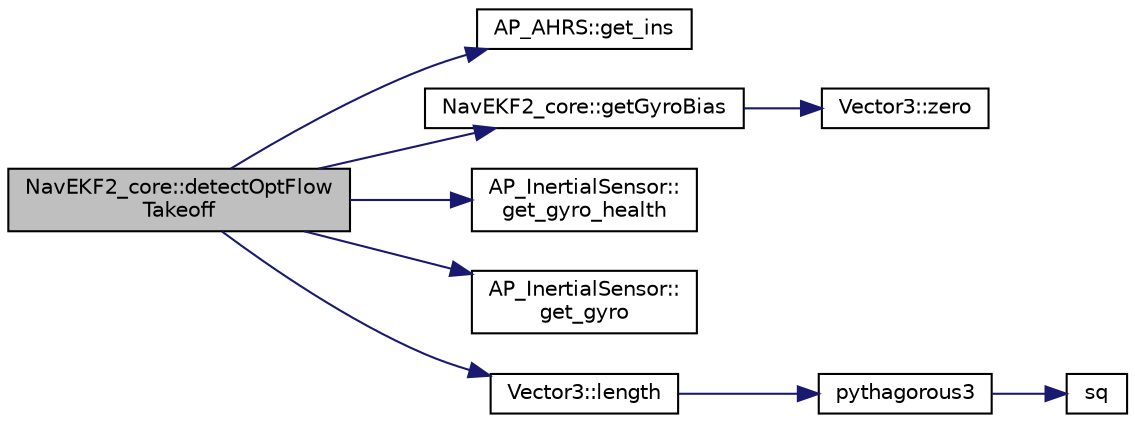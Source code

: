 digraph "NavEKF2_core::detectOptFlowTakeoff"
{
 // INTERACTIVE_SVG=YES
  edge [fontname="Helvetica",fontsize="10",labelfontname="Helvetica",labelfontsize="10"];
  node [fontname="Helvetica",fontsize="10",shape=record];
  rankdir="LR";
  Node1 [label="NavEKF2_core::detectOptFlow\lTakeoff",height=0.2,width=0.4,color="black", fillcolor="grey75", style="filled", fontcolor="black"];
  Node1 -> Node2 [color="midnightblue",fontsize="10",style="solid",fontname="Helvetica"];
  Node2 [label="AP_AHRS::get_ins",height=0.2,width=0.4,color="black", fillcolor="white", style="filled",URL="$classAP__AHRS.html#a14398c5d2ae68bbe1c67482a91909ad9"];
  Node1 -> Node3 [color="midnightblue",fontsize="10",style="solid",fontname="Helvetica"];
  Node3 [label="NavEKF2_core::getGyroBias",height=0.2,width=0.4,color="black", fillcolor="white", style="filled",URL="$classNavEKF2__core.html#aa7c5a7c26d96ea7f9a6ad74fed9a37cb"];
  Node3 -> Node4 [color="midnightblue",fontsize="10",style="solid",fontname="Helvetica"];
  Node4 [label="Vector3::zero",height=0.2,width=0.4,color="black", fillcolor="white", style="filled",URL="$classVector3.html#adf1769d5ee5df2f8585df2f540fa5efe"];
  Node1 -> Node5 [color="midnightblue",fontsize="10",style="solid",fontname="Helvetica"];
  Node5 [label="AP_InertialSensor::\lget_gyro_health",height=0.2,width=0.4,color="black", fillcolor="white", style="filled",URL="$classAP__InertialSensor.html#abc8c1aea2c3bc58a05d8d9832a9d1194"];
  Node1 -> Node6 [color="midnightblue",fontsize="10",style="solid",fontname="Helvetica"];
  Node6 [label="AP_InertialSensor::\lget_gyro",height=0.2,width=0.4,color="black", fillcolor="white", style="filled",URL="$classAP__InertialSensor.html#a6df2d8ad956d4f375bdee541102f16af"];
  Node1 -> Node7 [color="midnightblue",fontsize="10",style="solid",fontname="Helvetica"];
  Node7 [label="Vector3::length",height=0.2,width=0.4,color="black", fillcolor="white", style="filled",URL="$classVector3.html#ac1fd5514e368a1e1c2d13f71eda18345"];
  Node7 -> Node8 [color="midnightblue",fontsize="10",style="solid",fontname="Helvetica"];
  Node8 [label="pythagorous3",height=0.2,width=0.4,color="black", fillcolor="white", style="filled",URL="$AP__Math_8h.html#a6b05ff3296c2ed55b1cd74262a7330f6"];
  Node8 -> Node9 [color="midnightblue",fontsize="10",style="solid",fontname="Helvetica"];
  Node9 [label="sq",height=0.2,width=0.4,color="black", fillcolor="white", style="filled",URL="$AP__Math_8h.html#a00f57739f8671cb41eae08a51b7cbf7c"];
}
